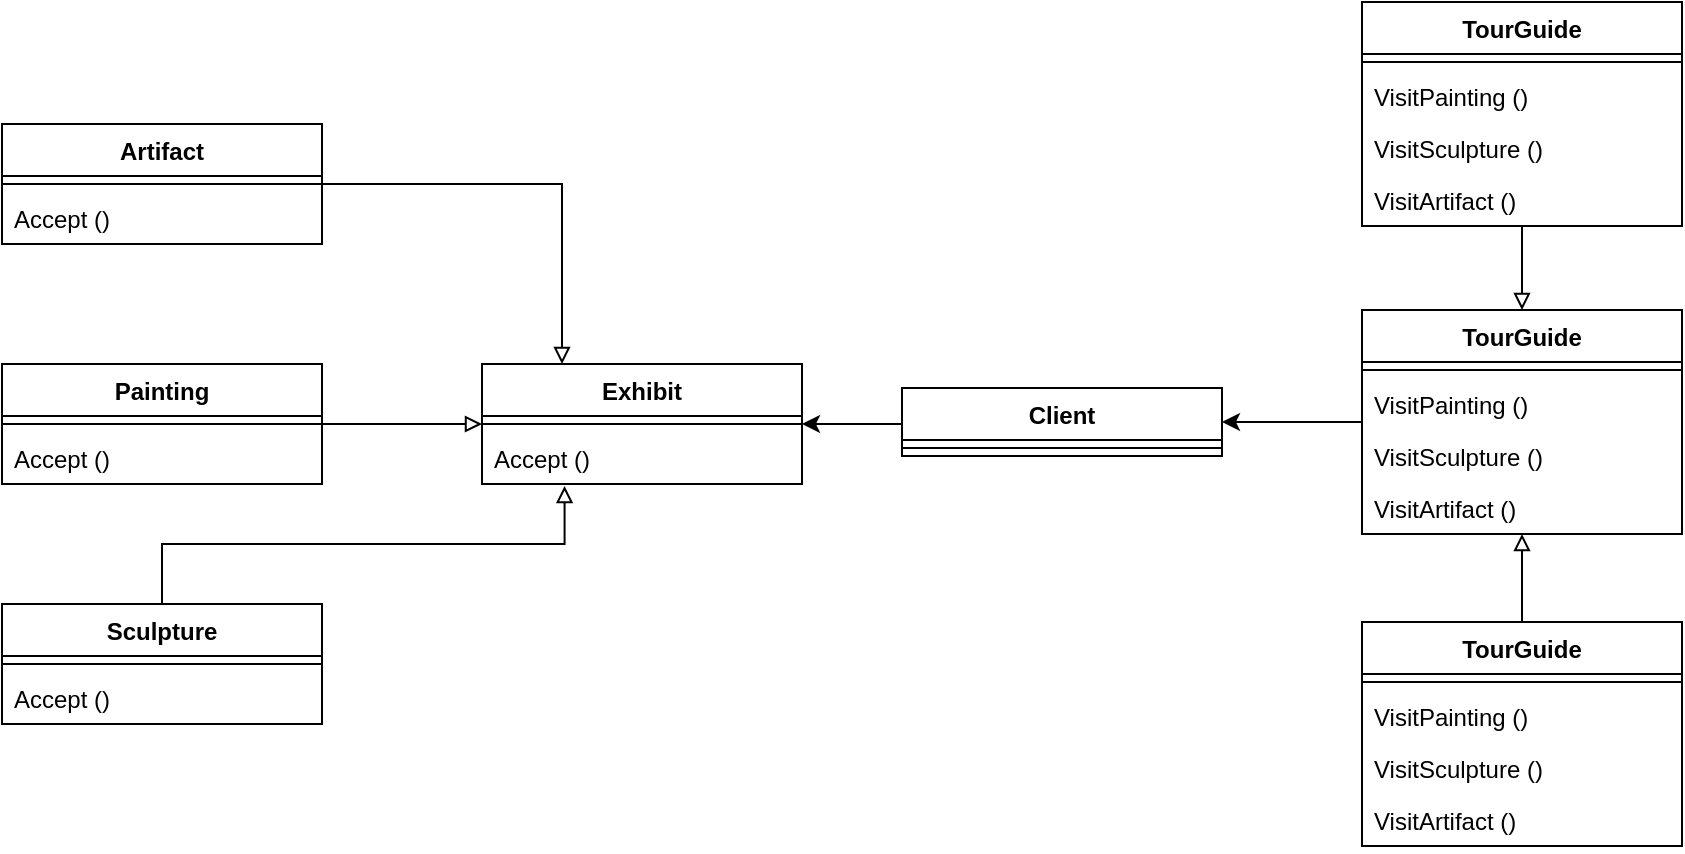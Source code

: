 <mxfile version="22.1.2" type="device">
  <diagram id="C5RBs43oDa-KdzZeNtuy" name="Page-1">
    <mxGraphModel dx="2140" dy="696" grid="1" gridSize="10" guides="1" tooltips="1" connect="1" arrows="1" fold="1" page="1" pageScale="1" pageWidth="827" pageHeight="1169" math="0" shadow="0">
      <root>
        <mxCell id="WIyWlLk6GJQsqaUBKTNV-0" />
        <mxCell id="WIyWlLk6GJQsqaUBKTNV-1" parent="WIyWlLk6GJQsqaUBKTNV-0" />
        <mxCell id="MBIE8Qw57Lb3JxuB8AOD-0" value="Exhibit" style="swimlane;fontStyle=1;align=center;verticalAlign=top;childLayout=stackLayout;horizontal=1;startSize=26;horizontalStack=0;resizeParent=1;resizeParentMax=0;resizeLast=0;collapsible=1;marginBottom=0;whiteSpace=wrap;html=1;" vertex="1" parent="WIyWlLk6GJQsqaUBKTNV-1">
          <mxGeometry x="233" y="344" width="160" height="60" as="geometry" />
        </mxCell>
        <mxCell id="MBIE8Qw57Lb3JxuB8AOD-2" value="" style="line;strokeWidth=1;fillColor=none;align=left;verticalAlign=middle;spacingTop=-1;spacingLeft=3;spacingRight=3;rotatable=0;labelPosition=right;points=[];portConstraint=eastwest;strokeColor=inherit;" vertex="1" parent="MBIE8Qw57Lb3JxuB8AOD-0">
          <mxGeometry y="26" width="160" height="8" as="geometry" />
        </mxCell>
        <mxCell id="MBIE8Qw57Lb3JxuB8AOD-3" value="Accept ()" style="text;strokeColor=none;fillColor=none;align=left;verticalAlign=top;spacingLeft=4;spacingRight=4;overflow=hidden;rotatable=0;points=[[0,0.5],[1,0.5]];portConstraint=eastwest;whiteSpace=wrap;html=1;" vertex="1" parent="MBIE8Qw57Lb3JxuB8AOD-0">
          <mxGeometry y="34" width="160" height="26" as="geometry" />
        </mxCell>
        <mxCell id="MBIE8Qw57Lb3JxuB8AOD-31" style="edgeStyle=orthogonalEdgeStyle;rounded=0;orthogonalLoop=1;jettySize=auto;html=1;entryX=0.25;entryY=0;entryDx=0;entryDy=0;endArrow=block;endFill=0;" edge="1" parent="WIyWlLk6GJQsqaUBKTNV-1" source="MBIE8Qw57Lb3JxuB8AOD-4" target="MBIE8Qw57Lb3JxuB8AOD-0">
          <mxGeometry relative="1" as="geometry" />
        </mxCell>
        <mxCell id="MBIE8Qw57Lb3JxuB8AOD-4" value="Artifact" style="swimlane;fontStyle=1;align=center;verticalAlign=top;childLayout=stackLayout;horizontal=1;startSize=26;horizontalStack=0;resizeParent=1;resizeParentMax=0;resizeLast=0;collapsible=1;marginBottom=0;whiteSpace=wrap;html=1;" vertex="1" parent="WIyWlLk6GJQsqaUBKTNV-1">
          <mxGeometry x="-7" y="224" width="160" height="60" as="geometry" />
        </mxCell>
        <mxCell id="MBIE8Qw57Lb3JxuB8AOD-5" value="" style="line;strokeWidth=1;fillColor=none;align=left;verticalAlign=middle;spacingTop=-1;spacingLeft=3;spacingRight=3;rotatable=0;labelPosition=right;points=[];portConstraint=eastwest;strokeColor=inherit;" vertex="1" parent="MBIE8Qw57Lb3JxuB8AOD-4">
          <mxGeometry y="26" width="160" height="8" as="geometry" />
        </mxCell>
        <mxCell id="MBIE8Qw57Lb3JxuB8AOD-6" value="Accept ()" style="text;strokeColor=none;fillColor=none;align=left;verticalAlign=top;spacingLeft=4;spacingRight=4;overflow=hidden;rotatable=0;points=[[0,0.5],[1,0.5]];portConstraint=eastwest;whiteSpace=wrap;html=1;" vertex="1" parent="MBIE8Qw57Lb3JxuB8AOD-4">
          <mxGeometry y="34" width="160" height="26" as="geometry" />
        </mxCell>
        <mxCell id="MBIE8Qw57Lb3JxuB8AOD-33" style="edgeStyle=orthogonalEdgeStyle;rounded=0;orthogonalLoop=1;jettySize=auto;html=1;endArrow=block;endFill=0;" edge="1" parent="WIyWlLk6GJQsqaUBKTNV-1" source="MBIE8Qw57Lb3JxuB8AOD-7" target="MBIE8Qw57Lb3JxuB8AOD-0">
          <mxGeometry relative="1" as="geometry" />
        </mxCell>
        <mxCell id="MBIE8Qw57Lb3JxuB8AOD-7" value="Painting" style="swimlane;fontStyle=1;align=center;verticalAlign=top;childLayout=stackLayout;horizontal=1;startSize=26;horizontalStack=0;resizeParent=1;resizeParentMax=0;resizeLast=0;collapsible=1;marginBottom=0;whiteSpace=wrap;html=1;" vertex="1" parent="WIyWlLk6GJQsqaUBKTNV-1">
          <mxGeometry x="-7" y="344" width="160" height="60" as="geometry" />
        </mxCell>
        <mxCell id="MBIE8Qw57Lb3JxuB8AOD-8" value="" style="line;strokeWidth=1;fillColor=none;align=left;verticalAlign=middle;spacingTop=-1;spacingLeft=3;spacingRight=3;rotatable=0;labelPosition=right;points=[];portConstraint=eastwest;strokeColor=inherit;" vertex="1" parent="MBIE8Qw57Lb3JxuB8AOD-7">
          <mxGeometry y="26" width="160" height="8" as="geometry" />
        </mxCell>
        <mxCell id="MBIE8Qw57Lb3JxuB8AOD-9" value="Accept ()" style="text;strokeColor=none;fillColor=none;align=left;verticalAlign=top;spacingLeft=4;spacingRight=4;overflow=hidden;rotatable=0;points=[[0,0.5],[1,0.5]];portConstraint=eastwest;whiteSpace=wrap;html=1;" vertex="1" parent="MBIE8Qw57Lb3JxuB8AOD-7">
          <mxGeometry y="34" width="160" height="26" as="geometry" />
        </mxCell>
        <mxCell id="MBIE8Qw57Lb3JxuB8AOD-10" value="Sculpture" style="swimlane;fontStyle=1;align=center;verticalAlign=top;childLayout=stackLayout;horizontal=1;startSize=26;horizontalStack=0;resizeParent=1;resizeParentMax=0;resizeLast=0;collapsible=1;marginBottom=0;whiteSpace=wrap;html=1;" vertex="1" parent="WIyWlLk6GJQsqaUBKTNV-1">
          <mxGeometry x="-7" y="464" width="160" height="60" as="geometry" />
        </mxCell>
        <mxCell id="MBIE8Qw57Lb3JxuB8AOD-11" value="" style="line;strokeWidth=1;fillColor=none;align=left;verticalAlign=middle;spacingTop=-1;spacingLeft=3;spacingRight=3;rotatable=0;labelPosition=right;points=[];portConstraint=eastwest;strokeColor=inherit;" vertex="1" parent="MBIE8Qw57Lb3JxuB8AOD-10">
          <mxGeometry y="26" width="160" height="8" as="geometry" />
        </mxCell>
        <mxCell id="MBIE8Qw57Lb3JxuB8AOD-12" value="Accept ()" style="text;strokeColor=none;fillColor=none;align=left;verticalAlign=top;spacingLeft=4;spacingRight=4;overflow=hidden;rotatable=0;points=[[0,0.5],[1,0.5]];portConstraint=eastwest;whiteSpace=wrap;html=1;" vertex="1" parent="MBIE8Qw57Lb3JxuB8AOD-10">
          <mxGeometry y="34" width="160" height="26" as="geometry" />
        </mxCell>
        <mxCell id="MBIE8Qw57Lb3JxuB8AOD-37" style="edgeStyle=orthogonalEdgeStyle;rounded=0;orthogonalLoop=1;jettySize=auto;html=1;" edge="1" parent="WIyWlLk6GJQsqaUBKTNV-1" source="MBIE8Qw57Lb3JxuB8AOD-13" target="MBIE8Qw57Lb3JxuB8AOD-34">
          <mxGeometry relative="1" as="geometry" />
        </mxCell>
        <mxCell id="MBIE8Qw57Lb3JxuB8AOD-13" value="TourGuide" style="swimlane;fontStyle=1;align=center;verticalAlign=top;childLayout=stackLayout;horizontal=1;startSize=26;horizontalStack=0;resizeParent=1;resizeParentMax=0;resizeLast=0;collapsible=1;marginBottom=0;whiteSpace=wrap;html=1;" vertex="1" parent="WIyWlLk6GJQsqaUBKTNV-1">
          <mxGeometry x="673" y="317" width="160" height="112" as="geometry" />
        </mxCell>
        <mxCell id="MBIE8Qw57Lb3JxuB8AOD-15" value="" style="line;strokeWidth=1;fillColor=none;align=left;verticalAlign=middle;spacingTop=-1;spacingLeft=3;spacingRight=3;rotatable=0;labelPosition=right;points=[];portConstraint=eastwest;strokeColor=inherit;" vertex="1" parent="MBIE8Qw57Lb3JxuB8AOD-13">
          <mxGeometry y="26" width="160" height="8" as="geometry" />
        </mxCell>
        <mxCell id="MBIE8Qw57Lb3JxuB8AOD-16" value="VisitPainting ()" style="text;strokeColor=none;fillColor=none;align=left;verticalAlign=top;spacingLeft=4;spacingRight=4;overflow=hidden;rotatable=0;points=[[0,0.5],[1,0.5]];portConstraint=eastwest;whiteSpace=wrap;html=1;" vertex="1" parent="MBIE8Qw57Lb3JxuB8AOD-13">
          <mxGeometry y="34" width="160" height="26" as="geometry" />
        </mxCell>
        <mxCell id="MBIE8Qw57Lb3JxuB8AOD-17" value="VisitSculpture ()" style="text;strokeColor=none;fillColor=none;align=left;verticalAlign=top;spacingLeft=4;spacingRight=4;overflow=hidden;rotatable=0;points=[[0,0.5],[1,0.5]];portConstraint=eastwest;whiteSpace=wrap;html=1;" vertex="1" parent="MBIE8Qw57Lb3JxuB8AOD-13">
          <mxGeometry y="60" width="160" height="26" as="geometry" />
        </mxCell>
        <mxCell id="MBIE8Qw57Lb3JxuB8AOD-18" value="VisitArtifact ()" style="text;strokeColor=none;fillColor=none;align=left;verticalAlign=top;spacingLeft=4;spacingRight=4;overflow=hidden;rotatable=0;points=[[0,0.5],[1,0.5]];portConstraint=eastwest;whiteSpace=wrap;html=1;" vertex="1" parent="MBIE8Qw57Lb3JxuB8AOD-13">
          <mxGeometry y="86" width="160" height="26" as="geometry" />
        </mxCell>
        <mxCell id="MBIE8Qw57Lb3JxuB8AOD-29" style="edgeStyle=orthogonalEdgeStyle;rounded=0;orthogonalLoop=1;jettySize=auto;html=1;endArrow=block;endFill=0;" edge="1" parent="WIyWlLk6GJQsqaUBKTNV-1" source="MBIE8Qw57Lb3JxuB8AOD-19" target="MBIE8Qw57Lb3JxuB8AOD-13">
          <mxGeometry relative="1" as="geometry" />
        </mxCell>
        <mxCell id="MBIE8Qw57Lb3JxuB8AOD-19" value="TourGuide" style="swimlane;fontStyle=1;align=center;verticalAlign=top;childLayout=stackLayout;horizontal=1;startSize=26;horizontalStack=0;resizeParent=1;resizeParentMax=0;resizeLast=0;collapsible=1;marginBottom=0;whiteSpace=wrap;html=1;" vertex="1" parent="WIyWlLk6GJQsqaUBKTNV-1">
          <mxGeometry x="673" y="163" width="160" height="112" as="geometry" />
        </mxCell>
        <mxCell id="MBIE8Qw57Lb3JxuB8AOD-20" value="" style="line;strokeWidth=1;fillColor=none;align=left;verticalAlign=middle;spacingTop=-1;spacingLeft=3;spacingRight=3;rotatable=0;labelPosition=right;points=[];portConstraint=eastwest;strokeColor=inherit;" vertex="1" parent="MBIE8Qw57Lb3JxuB8AOD-19">
          <mxGeometry y="26" width="160" height="8" as="geometry" />
        </mxCell>
        <mxCell id="MBIE8Qw57Lb3JxuB8AOD-21" value="VisitPainting ()" style="text;strokeColor=none;fillColor=none;align=left;verticalAlign=top;spacingLeft=4;spacingRight=4;overflow=hidden;rotatable=0;points=[[0,0.5],[1,0.5]];portConstraint=eastwest;whiteSpace=wrap;html=1;" vertex="1" parent="MBIE8Qw57Lb3JxuB8AOD-19">
          <mxGeometry y="34" width="160" height="26" as="geometry" />
        </mxCell>
        <mxCell id="MBIE8Qw57Lb3JxuB8AOD-22" value="VisitSculpture ()" style="text;strokeColor=none;fillColor=none;align=left;verticalAlign=top;spacingLeft=4;spacingRight=4;overflow=hidden;rotatable=0;points=[[0,0.5],[1,0.5]];portConstraint=eastwest;whiteSpace=wrap;html=1;" vertex="1" parent="MBIE8Qw57Lb3JxuB8AOD-19">
          <mxGeometry y="60" width="160" height="26" as="geometry" />
        </mxCell>
        <mxCell id="MBIE8Qw57Lb3JxuB8AOD-23" value="VisitArtifact ()" style="text;strokeColor=none;fillColor=none;align=left;verticalAlign=top;spacingLeft=4;spacingRight=4;overflow=hidden;rotatable=0;points=[[0,0.5],[1,0.5]];portConstraint=eastwest;whiteSpace=wrap;html=1;" vertex="1" parent="MBIE8Qw57Lb3JxuB8AOD-19">
          <mxGeometry y="86" width="160" height="26" as="geometry" />
        </mxCell>
        <mxCell id="MBIE8Qw57Lb3JxuB8AOD-30" style="edgeStyle=orthogonalEdgeStyle;rounded=0;orthogonalLoop=1;jettySize=auto;html=1;endArrow=block;endFill=0;" edge="1" parent="WIyWlLk6GJQsqaUBKTNV-1" source="MBIE8Qw57Lb3JxuB8AOD-24" target="MBIE8Qw57Lb3JxuB8AOD-13">
          <mxGeometry relative="1" as="geometry" />
        </mxCell>
        <mxCell id="MBIE8Qw57Lb3JxuB8AOD-24" value="TourGuide" style="swimlane;fontStyle=1;align=center;verticalAlign=top;childLayout=stackLayout;horizontal=1;startSize=26;horizontalStack=0;resizeParent=1;resizeParentMax=0;resizeLast=0;collapsible=1;marginBottom=0;whiteSpace=wrap;html=1;" vertex="1" parent="WIyWlLk6GJQsqaUBKTNV-1">
          <mxGeometry x="673" y="473" width="160" height="112" as="geometry" />
        </mxCell>
        <mxCell id="MBIE8Qw57Lb3JxuB8AOD-25" value="" style="line;strokeWidth=1;fillColor=none;align=left;verticalAlign=middle;spacingTop=-1;spacingLeft=3;spacingRight=3;rotatable=0;labelPosition=right;points=[];portConstraint=eastwest;strokeColor=inherit;" vertex="1" parent="MBIE8Qw57Lb3JxuB8AOD-24">
          <mxGeometry y="26" width="160" height="8" as="geometry" />
        </mxCell>
        <mxCell id="MBIE8Qw57Lb3JxuB8AOD-26" value="VisitPainting ()" style="text;strokeColor=none;fillColor=none;align=left;verticalAlign=top;spacingLeft=4;spacingRight=4;overflow=hidden;rotatable=0;points=[[0,0.5],[1,0.5]];portConstraint=eastwest;whiteSpace=wrap;html=1;" vertex="1" parent="MBIE8Qw57Lb3JxuB8AOD-24">
          <mxGeometry y="34" width="160" height="26" as="geometry" />
        </mxCell>
        <mxCell id="MBIE8Qw57Lb3JxuB8AOD-27" value="VisitSculpture ()" style="text;strokeColor=none;fillColor=none;align=left;verticalAlign=top;spacingLeft=4;spacingRight=4;overflow=hidden;rotatable=0;points=[[0,0.5],[1,0.5]];portConstraint=eastwest;whiteSpace=wrap;html=1;" vertex="1" parent="MBIE8Qw57Lb3JxuB8AOD-24">
          <mxGeometry y="60" width="160" height="26" as="geometry" />
        </mxCell>
        <mxCell id="MBIE8Qw57Lb3JxuB8AOD-28" value="VisitArtifact ()" style="text;strokeColor=none;fillColor=none;align=left;verticalAlign=top;spacingLeft=4;spacingRight=4;overflow=hidden;rotatable=0;points=[[0,0.5],[1,0.5]];portConstraint=eastwest;whiteSpace=wrap;html=1;" vertex="1" parent="MBIE8Qw57Lb3JxuB8AOD-24">
          <mxGeometry y="86" width="160" height="26" as="geometry" />
        </mxCell>
        <mxCell id="MBIE8Qw57Lb3JxuB8AOD-32" style="edgeStyle=orthogonalEdgeStyle;rounded=0;orthogonalLoop=1;jettySize=auto;html=1;entryX=0.258;entryY=1.038;entryDx=0;entryDy=0;entryPerimeter=0;endArrow=block;endFill=0;" edge="1" parent="WIyWlLk6GJQsqaUBKTNV-1" source="MBIE8Qw57Lb3JxuB8AOD-10" target="MBIE8Qw57Lb3JxuB8AOD-3">
          <mxGeometry relative="1" as="geometry" />
        </mxCell>
        <mxCell id="MBIE8Qw57Lb3JxuB8AOD-38" style="edgeStyle=orthogonalEdgeStyle;rounded=0;orthogonalLoop=1;jettySize=auto;html=1;" edge="1" parent="WIyWlLk6GJQsqaUBKTNV-1" source="MBIE8Qw57Lb3JxuB8AOD-34" target="MBIE8Qw57Lb3JxuB8AOD-0">
          <mxGeometry relative="1" as="geometry">
            <Array as="points">
              <mxPoint x="413" y="374" />
              <mxPoint x="413" y="374" />
            </Array>
          </mxGeometry>
        </mxCell>
        <mxCell id="MBIE8Qw57Lb3JxuB8AOD-34" value="Client" style="swimlane;fontStyle=1;align=center;verticalAlign=top;childLayout=stackLayout;horizontal=1;startSize=26;horizontalStack=0;resizeParent=1;resizeParentMax=0;resizeLast=0;collapsible=1;marginBottom=0;whiteSpace=wrap;html=1;" vertex="1" parent="WIyWlLk6GJQsqaUBKTNV-1">
          <mxGeometry x="443" y="356" width="160" height="34" as="geometry" />
        </mxCell>
        <mxCell id="MBIE8Qw57Lb3JxuB8AOD-35" value="" style="line;strokeWidth=1;fillColor=none;align=left;verticalAlign=middle;spacingTop=-1;spacingLeft=3;spacingRight=3;rotatable=0;labelPosition=right;points=[];portConstraint=eastwest;strokeColor=inherit;" vertex="1" parent="MBIE8Qw57Lb3JxuB8AOD-34">
          <mxGeometry y="26" width="160" height="8" as="geometry" />
        </mxCell>
      </root>
    </mxGraphModel>
  </diagram>
</mxfile>
